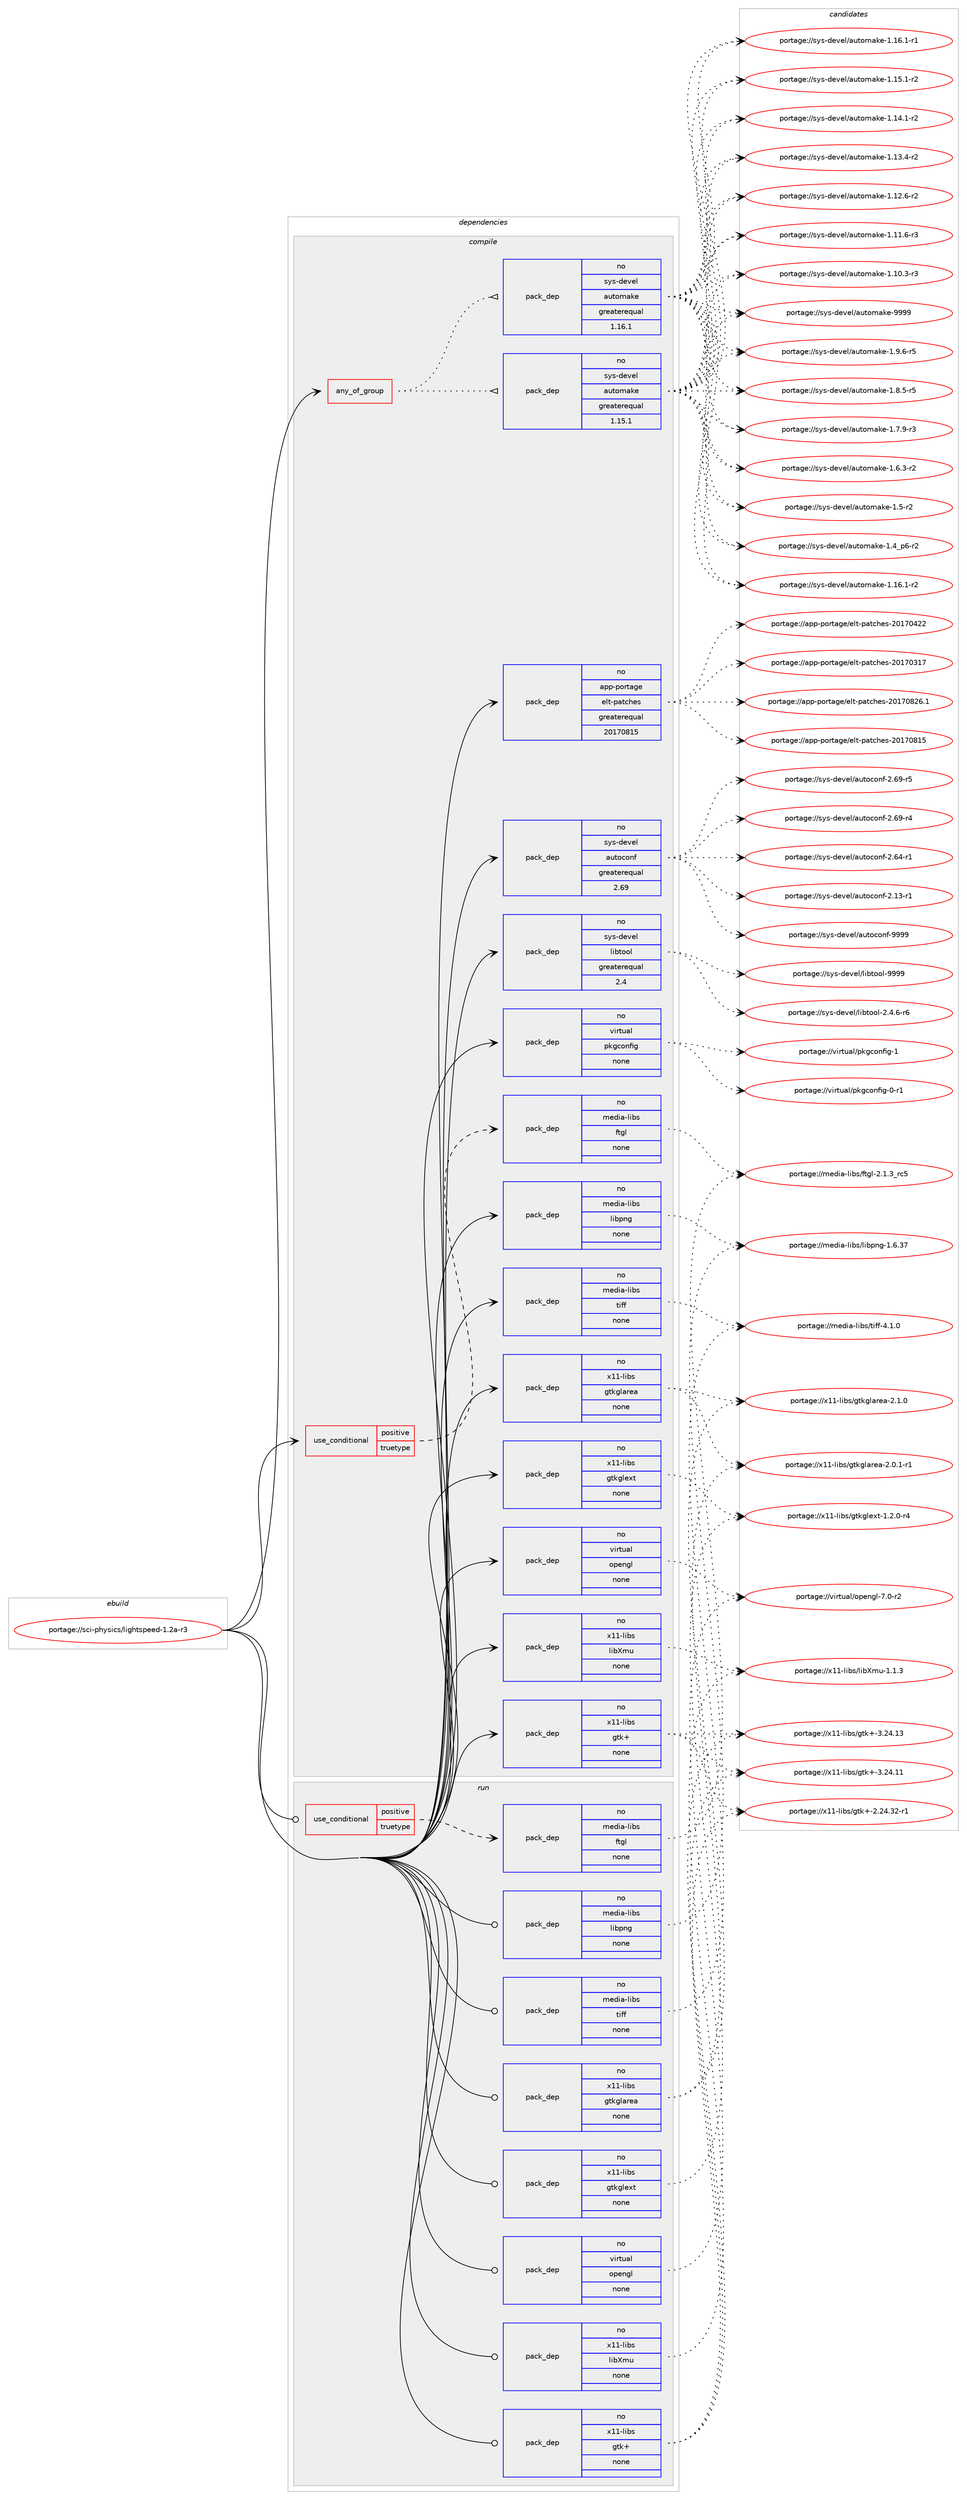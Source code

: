 digraph prolog {

# *************
# Graph options
# *************

newrank=true;
concentrate=true;
compound=true;
graph [rankdir=LR,fontname=Helvetica,fontsize=10,ranksep=1.5];#, ranksep=2.5, nodesep=0.2];
edge  [arrowhead=vee];
node  [fontname=Helvetica,fontsize=10];

# **********
# The ebuild
# **********

subgraph cluster_leftcol {
color=gray;
rank=same;
label=<<i>ebuild</i>>;
id [label="portage://sci-physics/lightspeed-1.2a-r3", color=red, width=4, href="../sci-physics/lightspeed-1.2a-r3.svg"];
}

# ****************
# The dependencies
# ****************

subgraph cluster_midcol {
color=gray;
label=<<i>dependencies</i>>;
subgraph cluster_compile {
fillcolor="#eeeeee";
style=filled;
label=<<i>compile</i>>;
subgraph any1348 {
dependency86675 [label=<<TABLE BORDER="0" CELLBORDER="1" CELLSPACING="0" CELLPADDING="4"><TR><TD CELLPADDING="10">any_of_group</TD></TR></TABLE>>, shape=none, color=red];subgraph pack68563 {
dependency86676 [label=<<TABLE BORDER="0" CELLBORDER="1" CELLSPACING="0" CELLPADDING="4" WIDTH="220"><TR><TD ROWSPAN="6" CELLPADDING="30">pack_dep</TD></TR><TR><TD WIDTH="110">no</TD></TR><TR><TD>sys-devel</TD></TR><TR><TD>automake</TD></TR><TR><TD>greaterequal</TD></TR><TR><TD>1.16.1</TD></TR></TABLE>>, shape=none, color=blue];
}
dependency86675:e -> dependency86676:w [weight=20,style="dotted",arrowhead="oinv"];
subgraph pack68564 {
dependency86677 [label=<<TABLE BORDER="0" CELLBORDER="1" CELLSPACING="0" CELLPADDING="4" WIDTH="220"><TR><TD ROWSPAN="6" CELLPADDING="30">pack_dep</TD></TR><TR><TD WIDTH="110">no</TD></TR><TR><TD>sys-devel</TD></TR><TR><TD>automake</TD></TR><TR><TD>greaterequal</TD></TR><TR><TD>1.15.1</TD></TR></TABLE>>, shape=none, color=blue];
}
dependency86675:e -> dependency86677:w [weight=20,style="dotted",arrowhead="oinv"];
}
id:e -> dependency86675:w [weight=20,style="solid",arrowhead="vee"];
subgraph cond16677 {
dependency86678 [label=<<TABLE BORDER="0" CELLBORDER="1" CELLSPACING="0" CELLPADDING="4"><TR><TD ROWSPAN="3" CELLPADDING="10">use_conditional</TD></TR><TR><TD>positive</TD></TR><TR><TD>truetype</TD></TR></TABLE>>, shape=none, color=red];
subgraph pack68565 {
dependency86679 [label=<<TABLE BORDER="0" CELLBORDER="1" CELLSPACING="0" CELLPADDING="4" WIDTH="220"><TR><TD ROWSPAN="6" CELLPADDING="30">pack_dep</TD></TR><TR><TD WIDTH="110">no</TD></TR><TR><TD>media-libs</TD></TR><TR><TD>ftgl</TD></TR><TR><TD>none</TD></TR><TR><TD></TD></TR></TABLE>>, shape=none, color=blue];
}
dependency86678:e -> dependency86679:w [weight=20,style="dashed",arrowhead="vee"];
}
id:e -> dependency86678:w [weight=20,style="solid",arrowhead="vee"];
subgraph pack68566 {
dependency86680 [label=<<TABLE BORDER="0" CELLBORDER="1" CELLSPACING="0" CELLPADDING="4" WIDTH="220"><TR><TD ROWSPAN="6" CELLPADDING="30">pack_dep</TD></TR><TR><TD WIDTH="110">no</TD></TR><TR><TD>app-portage</TD></TR><TR><TD>elt-patches</TD></TR><TR><TD>greaterequal</TD></TR><TR><TD>20170815</TD></TR></TABLE>>, shape=none, color=blue];
}
id:e -> dependency86680:w [weight=20,style="solid",arrowhead="vee"];
subgraph pack68567 {
dependency86681 [label=<<TABLE BORDER="0" CELLBORDER="1" CELLSPACING="0" CELLPADDING="4" WIDTH="220"><TR><TD ROWSPAN="6" CELLPADDING="30">pack_dep</TD></TR><TR><TD WIDTH="110">no</TD></TR><TR><TD>media-libs</TD></TR><TR><TD>libpng</TD></TR><TR><TD>none</TD></TR><TR><TD></TD></TR></TABLE>>, shape=none, color=blue];
}
id:e -> dependency86681:w [weight=20,style="solid",arrowhead="vee"];
subgraph pack68568 {
dependency86682 [label=<<TABLE BORDER="0" CELLBORDER="1" CELLSPACING="0" CELLPADDING="4" WIDTH="220"><TR><TD ROWSPAN="6" CELLPADDING="30">pack_dep</TD></TR><TR><TD WIDTH="110">no</TD></TR><TR><TD>media-libs</TD></TR><TR><TD>tiff</TD></TR><TR><TD>none</TD></TR><TR><TD></TD></TR></TABLE>>, shape=none, color=blue];
}
id:e -> dependency86682:w [weight=20,style="solid",arrowhead="vee"];
subgraph pack68569 {
dependency86683 [label=<<TABLE BORDER="0" CELLBORDER="1" CELLSPACING="0" CELLPADDING="4" WIDTH="220"><TR><TD ROWSPAN="6" CELLPADDING="30">pack_dep</TD></TR><TR><TD WIDTH="110">no</TD></TR><TR><TD>sys-devel</TD></TR><TR><TD>autoconf</TD></TR><TR><TD>greaterequal</TD></TR><TR><TD>2.69</TD></TR></TABLE>>, shape=none, color=blue];
}
id:e -> dependency86683:w [weight=20,style="solid",arrowhead="vee"];
subgraph pack68570 {
dependency86684 [label=<<TABLE BORDER="0" CELLBORDER="1" CELLSPACING="0" CELLPADDING="4" WIDTH="220"><TR><TD ROWSPAN="6" CELLPADDING="30">pack_dep</TD></TR><TR><TD WIDTH="110">no</TD></TR><TR><TD>sys-devel</TD></TR><TR><TD>libtool</TD></TR><TR><TD>greaterequal</TD></TR><TR><TD>2.4</TD></TR></TABLE>>, shape=none, color=blue];
}
id:e -> dependency86684:w [weight=20,style="solid",arrowhead="vee"];
subgraph pack68571 {
dependency86685 [label=<<TABLE BORDER="0" CELLBORDER="1" CELLSPACING="0" CELLPADDING="4" WIDTH="220"><TR><TD ROWSPAN="6" CELLPADDING="30">pack_dep</TD></TR><TR><TD WIDTH="110">no</TD></TR><TR><TD>virtual</TD></TR><TR><TD>opengl</TD></TR><TR><TD>none</TD></TR><TR><TD></TD></TR></TABLE>>, shape=none, color=blue];
}
id:e -> dependency86685:w [weight=20,style="solid",arrowhead="vee"];
subgraph pack68572 {
dependency86686 [label=<<TABLE BORDER="0" CELLBORDER="1" CELLSPACING="0" CELLPADDING="4" WIDTH="220"><TR><TD ROWSPAN="6" CELLPADDING="30">pack_dep</TD></TR><TR><TD WIDTH="110">no</TD></TR><TR><TD>virtual</TD></TR><TR><TD>pkgconfig</TD></TR><TR><TD>none</TD></TR><TR><TD></TD></TR></TABLE>>, shape=none, color=blue];
}
id:e -> dependency86686:w [weight=20,style="solid",arrowhead="vee"];
subgraph pack68573 {
dependency86687 [label=<<TABLE BORDER="0" CELLBORDER="1" CELLSPACING="0" CELLPADDING="4" WIDTH="220"><TR><TD ROWSPAN="6" CELLPADDING="30">pack_dep</TD></TR><TR><TD WIDTH="110">no</TD></TR><TR><TD>x11-libs</TD></TR><TR><TD>gtk+</TD></TR><TR><TD>none</TD></TR><TR><TD></TD></TR></TABLE>>, shape=none, color=blue];
}
id:e -> dependency86687:w [weight=20,style="solid",arrowhead="vee"];
subgraph pack68574 {
dependency86688 [label=<<TABLE BORDER="0" CELLBORDER="1" CELLSPACING="0" CELLPADDING="4" WIDTH="220"><TR><TD ROWSPAN="6" CELLPADDING="30">pack_dep</TD></TR><TR><TD WIDTH="110">no</TD></TR><TR><TD>x11-libs</TD></TR><TR><TD>gtkglarea</TD></TR><TR><TD>none</TD></TR><TR><TD></TD></TR></TABLE>>, shape=none, color=blue];
}
id:e -> dependency86688:w [weight=20,style="solid",arrowhead="vee"];
subgraph pack68575 {
dependency86689 [label=<<TABLE BORDER="0" CELLBORDER="1" CELLSPACING="0" CELLPADDING="4" WIDTH="220"><TR><TD ROWSPAN="6" CELLPADDING="30">pack_dep</TD></TR><TR><TD WIDTH="110">no</TD></TR><TR><TD>x11-libs</TD></TR><TR><TD>gtkglext</TD></TR><TR><TD>none</TD></TR><TR><TD></TD></TR></TABLE>>, shape=none, color=blue];
}
id:e -> dependency86689:w [weight=20,style="solid",arrowhead="vee"];
subgraph pack68576 {
dependency86690 [label=<<TABLE BORDER="0" CELLBORDER="1" CELLSPACING="0" CELLPADDING="4" WIDTH="220"><TR><TD ROWSPAN="6" CELLPADDING="30">pack_dep</TD></TR><TR><TD WIDTH="110">no</TD></TR><TR><TD>x11-libs</TD></TR><TR><TD>libXmu</TD></TR><TR><TD>none</TD></TR><TR><TD></TD></TR></TABLE>>, shape=none, color=blue];
}
id:e -> dependency86690:w [weight=20,style="solid",arrowhead="vee"];
}
subgraph cluster_compileandrun {
fillcolor="#eeeeee";
style=filled;
label=<<i>compile and run</i>>;
}
subgraph cluster_run {
fillcolor="#eeeeee";
style=filled;
label=<<i>run</i>>;
subgraph cond16678 {
dependency86691 [label=<<TABLE BORDER="0" CELLBORDER="1" CELLSPACING="0" CELLPADDING="4"><TR><TD ROWSPAN="3" CELLPADDING="10">use_conditional</TD></TR><TR><TD>positive</TD></TR><TR><TD>truetype</TD></TR></TABLE>>, shape=none, color=red];
subgraph pack68577 {
dependency86692 [label=<<TABLE BORDER="0" CELLBORDER="1" CELLSPACING="0" CELLPADDING="4" WIDTH="220"><TR><TD ROWSPAN="6" CELLPADDING="30">pack_dep</TD></TR><TR><TD WIDTH="110">no</TD></TR><TR><TD>media-libs</TD></TR><TR><TD>ftgl</TD></TR><TR><TD>none</TD></TR><TR><TD></TD></TR></TABLE>>, shape=none, color=blue];
}
dependency86691:e -> dependency86692:w [weight=20,style="dashed",arrowhead="vee"];
}
id:e -> dependency86691:w [weight=20,style="solid",arrowhead="odot"];
subgraph pack68578 {
dependency86693 [label=<<TABLE BORDER="0" CELLBORDER="1" CELLSPACING="0" CELLPADDING="4" WIDTH="220"><TR><TD ROWSPAN="6" CELLPADDING="30">pack_dep</TD></TR><TR><TD WIDTH="110">no</TD></TR><TR><TD>media-libs</TD></TR><TR><TD>libpng</TD></TR><TR><TD>none</TD></TR><TR><TD></TD></TR></TABLE>>, shape=none, color=blue];
}
id:e -> dependency86693:w [weight=20,style="solid",arrowhead="odot"];
subgraph pack68579 {
dependency86694 [label=<<TABLE BORDER="0" CELLBORDER="1" CELLSPACING="0" CELLPADDING="4" WIDTH="220"><TR><TD ROWSPAN="6" CELLPADDING="30">pack_dep</TD></TR><TR><TD WIDTH="110">no</TD></TR><TR><TD>media-libs</TD></TR><TR><TD>tiff</TD></TR><TR><TD>none</TD></TR><TR><TD></TD></TR></TABLE>>, shape=none, color=blue];
}
id:e -> dependency86694:w [weight=20,style="solid",arrowhead="odot"];
subgraph pack68580 {
dependency86695 [label=<<TABLE BORDER="0" CELLBORDER="1" CELLSPACING="0" CELLPADDING="4" WIDTH="220"><TR><TD ROWSPAN="6" CELLPADDING="30">pack_dep</TD></TR><TR><TD WIDTH="110">no</TD></TR><TR><TD>virtual</TD></TR><TR><TD>opengl</TD></TR><TR><TD>none</TD></TR><TR><TD></TD></TR></TABLE>>, shape=none, color=blue];
}
id:e -> dependency86695:w [weight=20,style="solid",arrowhead="odot"];
subgraph pack68581 {
dependency86696 [label=<<TABLE BORDER="0" CELLBORDER="1" CELLSPACING="0" CELLPADDING="4" WIDTH="220"><TR><TD ROWSPAN="6" CELLPADDING="30">pack_dep</TD></TR><TR><TD WIDTH="110">no</TD></TR><TR><TD>x11-libs</TD></TR><TR><TD>gtk+</TD></TR><TR><TD>none</TD></TR><TR><TD></TD></TR></TABLE>>, shape=none, color=blue];
}
id:e -> dependency86696:w [weight=20,style="solid",arrowhead="odot"];
subgraph pack68582 {
dependency86697 [label=<<TABLE BORDER="0" CELLBORDER="1" CELLSPACING="0" CELLPADDING="4" WIDTH="220"><TR><TD ROWSPAN="6" CELLPADDING="30">pack_dep</TD></TR><TR><TD WIDTH="110">no</TD></TR><TR><TD>x11-libs</TD></TR><TR><TD>gtkglarea</TD></TR><TR><TD>none</TD></TR><TR><TD></TD></TR></TABLE>>, shape=none, color=blue];
}
id:e -> dependency86697:w [weight=20,style="solid",arrowhead="odot"];
subgraph pack68583 {
dependency86698 [label=<<TABLE BORDER="0" CELLBORDER="1" CELLSPACING="0" CELLPADDING="4" WIDTH="220"><TR><TD ROWSPAN="6" CELLPADDING="30">pack_dep</TD></TR><TR><TD WIDTH="110">no</TD></TR><TR><TD>x11-libs</TD></TR><TR><TD>gtkglext</TD></TR><TR><TD>none</TD></TR><TR><TD></TD></TR></TABLE>>, shape=none, color=blue];
}
id:e -> dependency86698:w [weight=20,style="solid",arrowhead="odot"];
subgraph pack68584 {
dependency86699 [label=<<TABLE BORDER="0" CELLBORDER="1" CELLSPACING="0" CELLPADDING="4" WIDTH="220"><TR><TD ROWSPAN="6" CELLPADDING="30">pack_dep</TD></TR><TR><TD WIDTH="110">no</TD></TR><TR><TD>x11-libs</TD></TR><TR><TD>libXmu</TD></TR><TR><TD>none</TD></TR><TR><TD></TD></TR></TABLE>>, shape=none, color=blue];
}
id:e -> dependency86699:w [weight=20,style="solid",arrowhead="odot"];
}
}

# **************
# The candidates
# **************

subgraph cluster_choices {
rank=same;
color=gray;
label=<<i>candidates</i>>;

subgraph choice68563 {
color=black;
nodesep=1;
choice115121115451001011181011084797117116111109971071014557575757 [label="portage://sys-devel/automake-9999", color=red, width=4,href="../sys-devel/automake-9999.svg"];
choice115121115451001011181011084797117116111109971071014549465746544511453 [label="portage://sys-devel/automake-1.9.6-r5", color=red, width=4,href="../sys-devel/automake-1.9.6-r5.svg"];
choice115121115451001011181011084797117116111109971071014549465646534511453 [label="portage://sys-devel/automake-1.8.5-r5", color=red, width=4,href="../sys-devel/automake-1.8.5-r5.svg"];
choice115121115451001011181011084797117116111109971071014549465546574511451 [label="portage://sys-devel/automake-1.7.9-r3", color=red, width=4,href="../sys-devel/automake-1.7.9-r3.svg"];
choice115121115451001011181011084797117116111109971071014549465446514511450 [label="portage://sys-devel/automake-1.6.3-r2", color=red, width=4,href="../sys-devel/automake-1.6.3-r2.svg"];
choice11512111545100101118101108479711711611110997107101454946534511450 [label="portage://sys-devel/automake-1.5-r2", color=red, width=4,href="../sys-devel/automake-1.5-r2.svg"];
choice115121115451001011181011084797117116111109971071014549465295112544511450 [label="portage://sys-devel/automake-1.4_p6-r2", color=red, width=4,href="../sys-devel/automake-1.4_p6-r2.svg"];
choice11512111545100101118101108479711711611110997107101454946495446494511450 [label="portage://sys-devel/automake-1.16.1-r2", color=red, width=4,href="../sys-devel/automake-1.16.1-r2.svg"];
choice11512111545100101118101108479711711611110997107101454946495446494511449 [label="portage://sys-devel/automake-1.16.1-r1", color=red, width=4,href="../sys-devel/automake-1.16.1-r1.svg"];
choice11512111545100101118101108479711711611110997107101454946495346494511450 [label="portage://sys-devel/automake-1.15.1-r2", color=red, width=4,href="../sys-devel/automake-1.15.1-r2.svg"];
choice11512111545100101118101108479711711611110997107101454946495246494511450 [label="portage://sys-devel/automake-1.14.1-r2", color=red, width=4,href="../sys-devel/automake-1.14.1-r2.svg"];
choice11512111545100101118101108479711711611110997107101454946495146524511450 [label="portage://sys-devel/automake-1.13.4-r2", color=red, width=4,href="../sys-devel/automake-1.13.4-r2.svg"];
choice11512111545100101118101108479711711611110997107101454946495046544511450 [label="portage://sys-devel/automake-1.12.6-r2", color=red, width=4,href="../sys-devel/automake-1.12.6-r2.svg"];
choice11512111545100101118101108479711711611110997107101454946494946544511451 [label="portage://sys-devel/automake-1.11.6-r3", color=red, width=4,href="../sys-devel/automake-1.11.6-r3.svg"];
choice11512111545100101118101108479711711611110997107101454946494846514511451 [label="portage://sys-devel/automake-1.10.3-r3", color=red, width=4,href="../sys-devel/automake-1.10.3-r3.svg"];
dependency86676:e -> choice115121115451001011181011084797117116111109971071014557575757:w [style=dotted,weight="100"];
dependency86676:e -> choice115121115451001011181011084797117116111109971071014549465746544511453:w [style=dotted,weight="100"];
dependency86676:e -> choice115121115451001011181011084797117116111109971071014549465646534511453:w [style=dotted,weight="100"];
dependency86676:e -> choice115121115451001011181011084797117116111109971071014549465546574511451:w [style=dotted,weight="100"];
dependency86676:e -> choice115121115451001011181011084797117116111109971071014549465446514511450:w [style=dotted,weight="100"];
dependency86676:e -> choice11512111545100101118101108479711711611110997107101454946534511450:w [style=dotted,weight="100"];
dependency86676:e -> choice115121115451001011181011084797117116111109971071014549465295112544511450:w [style=dotted,weight="100"];
dependency86676:e -> choice11512111545100101118101108479711711611110997107101454946495446494511450:w [style=dotted,weight="100"];
dependency86676:e -> choice11512111545100101118101108479711711611110997107101454946495446494511449:w [style=dotted,weight="100"];
dependency86676:e -> choice11512111545100101118101108479711711611110997107101454946495346494511450:w [style=dotted,weight="100"];
dependency86676:e -> choice11512111545100101118101108479711711611110997107101454946495246494511450:w [style=dotted,weight="100"];
dependency86676:e -> choice11512111545100101118101108479711711611110997107101454946495146524511450:w [style=dotted,weight="100"];
dependency86676:e -> choice11512111545100101118101108479711711611110997107101454946495046544511450:w [style=dotted,weight="100"];
dependency86676:e -> choice11512111545100101118101108479711711611110997107101454946494946544511451:w [style=dotted,weight="100"];
dependency86676:e -> choice11512111545100101118101108479711711611110997107101454946494846514511451:w [style=dotted,weight="100"];
}
subgraph choice68564 {
color=black;
nodesep=1;
choice115121115451001011181011084797117116111109971071014557575757 [label="portage://sys-devel/automake-9999", color=red, width=4,href="../sys-devel/automake-9999.svg"];
choice115121115451001011181011084797117116111109971071014549465746544511453 [label="portage://sys-devel/automake-1.9.6-r5", color=red, width=4,href="../sys-devel/automake-1.9.6-r5.svg"];
choice115121115451001011181011084797117116111109971071014549465646534511453 [label="portage://sys-devel/automake-1.8.5-r5", color=red, width=4,href="../sys-devel/automake-1.8.5-r5.svg"];
choice115121115451001011181011084797117116111109971071014549465546574511451 [label="portage://sys-devel/automake-1.7.9-r3", color=red, width=4,href="../sys-devel/automake-1.7.9-r3.svg"];
choice115121115451001011181011084797117116111109971071014549465446514511450 [label="portage://sys-devel/automake-1.6.3-r2", color=red, width=4,href="../sys-devel/automake-1.6.3-r2.svg"];
choice11512111545100101118101108479711711611110997107101454946534511450 [label="portage://sys-devel/automake-1.5-r2", color=red, width=4,href="../sys-devel/automake-1.5-r2.svg"];
choice115121115451001011181011084797117116111109971071014549465295112544511450 [label="portage://sys-devel/automake-1.4_p6-r2", color=red, width=4,href="../sys-devel/automake-1.4_p6-r2.svg"];
choice11512111545100101118101108479711711611110997107101454946495446494511450 [label="portage://sys-devel/automake-1.16.1-r2", color=red, width=4,href="../sys-devel/automake-1.16.1-r2.svg"];
choice11512111545100101118101108479711711611110997107101454946495446494511449 [label="portage://sys-devel/automake-1.16.1-r1", color=red, width=4,href="../sys-devel/automake-1.16.1-r1.svg"];
choice11512111545100101118101108479711711611110997107101454946495346494511450 [label="portage://sys-devel/automake-1.15.1-r2", color=red, width=4,href="../sys-devel/automake-1.15.1-r2.svg"];
choice11512111545100101118101108479711711611110997107101454946495246494511450 [label="portage://sys-devel/automake-1.14.1-r2", color=red, width=4,href="../sys-devel/automake-1.14.1-r2.svg"];
choice11512111545100101118101108479711711611110997107101454946495146524511450 [label="portage://sys-devel/automake-1.13.4-r2", color=red, width=4,href="../sys-devel/automake-1.13.4-r2.svg"];
choice11512111545100101118101108479711711611110997107101454946495046544511450 [label="portage://sys-devel/automake-1.12.6-r2", color=red, width=4,href="../sys-devel/automake-1.12.6-r2.svg"];
choice11512111545100101118101108479711711611110997107101454946494946544511451 [label="portage://sys-devel/automake-1.11.6-r3", color=red, width=4,href="../sys-devel/automake-1.11.6-r3.svg"];
choice11512111545100101118101108479711711611110997107101454946494846514511451 [label="portage://sys-devel/automake-1.10.3-r3", color=red, width=4,href="../sys-devel/automake-1.10.3-r3.svg"];
dependency86677:e -> choice115121115451001011181011084797117116111109971071014557575757:w [style=dotted,weight="100"];
dependency86677:e -> choice115121115451001011181011084797117116111109971071014549465746544511453:w [style=dotted,weight="100"];
dependency86677:e -> choice115121115451001011181011084797117116111109971071014549465646534511453:w [style=dotted,weight="100"];
dependency86677:e -> choice115121115451001011181011084797117116111109971071014549465546574511451:w [style=dotted,weight="100"];
dependency86677:e -> choice115121115451001011181011084797117116111109971071014549465446514511450:w [style=dotted,weight="100"];
dependency86677:e -> choice11512111545100101118101108479711711611110997107101454946534511450:w [style=dotted,weight="100"];
dependency86677:e -> choice115121115451001011181011084797117116111109971071014549465295112544511450:w [style=dotted,weight="100"];
dependency86677:e -> choice11512111545100101118101108479711711611110997107101454946495446494511450:w [style=dotted,weight="100"];
dependency86677:e -> choice11512111545100101118101108479711711611110997107101454946495446494511449:w [style=dotted,weight="100"];
dependency86677:e -> choice11512111545100101118101108479711711611110997107101454946495346494511450:w [style=dotted,weight="100"];
dependency86677:e -> choice11512111545100101118101108479711711611110997107101454946495246494511450:w [style=dotted,weight="100"];
dependency86677:e -> choice11512111545100101118101108479711711611110997107101454946495146524511450:w [style=dotted,weight="100"];
dependency86677:e -> choice11512111545100101118101108479711711611110997107101454946495046544511450:w [style=dotted,weight="100"];
dependency86677:e -> choice11512111545100101118101108479711711611110997107101454946494946544511451:w [style=dotted,weight="100"];
dependency86677:e -> choice11512111545100101118101108479711711611110997107101454946494846514511451:w [style=dotted,weight="100"];
}
subgraph choice68565 {
color=black;
nodesep=1;
choice10910110010597451081059811547102116103108455046494651951149953 [label="portage://media-libs/ftgl-2.1.3_rc5", color=red, width=4,href="../media-libs/ftgl-2.1.3_rc5.svg"];
dependency86679:e -> choice10910110010597451081059811547102116103108455046494651951149953:w [style=dotted,weight="100"];
}
subgraph choice68566 {
color=black;
nodesep=1;
choice971121124511211111411697103101471011081164511297116991041011154550484955485650544649 [label="portage://app-portage/elt-patches-20170826.1", color=red, width=4,href="../app-portage/elt-patches-20170826.1.svg"];
choice97112112451121111141169710310147101108116451129711699104101115455048495548564953 [label="portage://app-portage/elt-patches-20170815", color=red, width=4,href="../app-portage/elt-patches-20170815.svg"];
choice97112112451121111141169710310147101108116451129711699104101115455048495548525050 [label="portage://app-portage/elt-patches-20170422", color=red, width=4,href="../app-portage/elt-patches-20170422.svg"];
choice97112112451121111141169710310147101108116451129711699104101115455048495548514955 [label="portage://app-portage/elt-patches-20170317", color=red, width=4,href="../app-portage/elt-patches-20170317.svg"];
dependency86680:e -> choice971121124511211111411697103101471011081164511297116991041011154550484955485650544649:w [style=dotted,weight="100"];
dependency86680:e -> choice97112112451121111141169710310147101108116451129711699104101115455048495548564953:w [style=dotted,weight="100"];
dependency86680:e -> choice97112112451121111141169710310147101108116451129711699104101115455048495548525050:w [style=dotted,weight="100"];
dependency86680:e -> choice97112112451121111141169710310147101108116451129711699104101115455048495548514955:w [style=dotted,weight="100"];
}
subgraph choice68567 {
color=black;
nodesep=1;
choice109101100105974510810598115471081059811211010345494654465155 [label="portage://media-libs/libpng-1.6.37", color=red, width=4,href="../media-libs/libpng-1.6.37.svg"];
dependency86681:e -> choice109101100105974510810598115471081059811211010345494654465155:w [style=dotted,weight="100"];
}
subgraph choice68568 {
color=black;
nodesep=1;
choice10910110010597451081059811547116105102102455246494648 [label="portage://media-libs/tiff-4.1.0", color=red, width=4,href="../media-libs/tiff-4.1.0.svg"];
dependency86682:e -> choice10910110010597451081059811547116105102102455246494648:w [style=dotted,weight="100"];
}
subgraph choice68569 {
color=black;
nodesep=1;
choice115121115451001011181011084797117116111991111101024557575757 [label="portage://sys-devel/autoconf-9999", color=red, width=4,href="../sys-devel/autoconf-9999.svg"];
choice1151211154510010111810110847971171161119911111010245504654574511453 [label="portage://sys-devel/autoconf-2.69-r5", color=red, width=4,href="../sys-devel/autoconf-2.69-r5.svg"];
choice1151211154510010111810110847971171161119911111010245504654574511452 [label="portage://sys-devel/autoconf-2.69-r4", color=red, width=4,href="../sys-devel/autoconf-2.69-r4.svg"];
choice1151211154510010111810110847971171161119911111010245504654524511449 [label="portage://sys-devel/autoconf-2.64-r1", color=red, width=4,href="../sys-devel/autoconf-2.64-r1.svg"];
choice1151211154510010111810110847971171161119911111010245504649514511449 [label="portage://sys-devel/autoconf-2.13-r1", color=red, width=4,href="../sys-devel/autoconf-2.13-r1.svg"];
dependency86683:e -> choice115121115451001011181011084797117116111991111101024557575757:w [style=dotted,weight="100"];
dependency86683:e -> choice1151211154510010111810110847971171161119911111010245504654574511453:w [style=dotted,weight="100"];
dependency86683:e -> choice1151211154510010111810110847971171161119911111010245504654574511452:w [style=dotted,weight="100"];
dependency86683:e -> choice1151211154510010111810110847971171161119911111010245504654524511449:w [style=dotted,weight="100"];
dependency86683:e -> choice1151211154510010111810110847971171161119911111010245504649514511449:w [style=dotted,weight="100"];
}
subgraph choice68570 {
color=black;
nodesep=1;
choice1151211154510010111810110847108105981161111111084557575757 [label="portage://sys-devel/libtool-9999", color=red, width=4,href="../sys-devel/libtool-9999.svg"];
choice1151211154510010111810110847108105981161111111084550465246544511454 [label="portage://sys-devel/libtool-2.4.6-r6", color=red, width=4,href="../sys-devel/libtool-2.4.6-r6.svg"];
dependency86684:e -> choice1151211154510010111810110847108105981161111111084557575757:w [style=dotted,weight="100"];
dependency86684:e -> choice1151211154510010111810110847108105981161111111084550465246544511454:w [style=dotted,weight="100"];
}
subgraph choice68571 {
color=black;
nodesep=1;
choice1181051141161179710847111112101110103108455546484511450 [label="portage://virtual/opengl-7.0-r2", color=red, width=4,href="../virtual/opengl-7.0-r2.svg"];
dependency86685:e -> choice1181051141161179710847111112101110103108455546484511450:w [style=dotted,weight="100"];
}
subgraph choice68572 {
color=black;
nodesep=1;
choice1181051141161179710847112107103991111101021051034549 [label="portage://virtual/pkgconfig-1", color=red, width=4,href="../virtual/pkgconfig-1.svg"];
choice11810511411611797108471121071039911111010210510345484511449 [label="portage://virtual/pkgconfig-0-r1", color=red, width=4,href="../virtual/pkgconfig-0-r1.svg"];
dependency86686:e -> choice1181051141161179710847112107103991111101021051034549:w [style=dotted,weight="100"];
dependency86686:e -> choice11810511411611797108471121071039911111010210510345484511449:w [style=dotted,weight="100"];
}
subgraph choice68573 {
color=black;
nodesep=1;
choice1204949451081059811547103116107434551465052464951 [label="portage://x11-libs/gtk+-3.24.13", color=red, width=4,href="../x11-libs/gtk+-3.24.13.svg"];
choice1204949451081059811547103116107434551465052464949 [label="portage://x11-libs/gtk+-3.24.11", color=red, width=4,href="../x11-libs/gtk+-3.24.11.svg"];
choice12049494510810598115471031161074345504650524651504511449 [label="portage://x11-libs/gtk+-2.24.32-r1", color=red, width=4,href="../x11-libs/gtk+-2.24.32-r1.svg"];
dependency86687:e -> choice1204949451081059811547103116107434551465052464951:w [style=dotted,weight="100"];
dependency86687:e -> choice1204949451081059811547103116107434551465052464949:w [style=dotted,weight="100"];
dependency86687:e -> choice12049494510810598115471031161074345504650524651504511449:w [style=dotted,weight="100"];
}
subgraph choice68574 {
color=black;
nodesep=1;
choice12049494510810598115471031161071031089711410197455046494648 [label="portage://x11-libs/gtkglarea-2.1.0", color=red, width=4,href="../x11-libs/gtkglarea-2.1.0.svg"];
choice120494945108105981154710311610710310897114101974550464846494511449 [label="portage://x11-libs/gtkglarea-2.0.1-r1", color=red, width=4,href="../x11-libs/gtkglarea-2.0.1-r1.svg"];
dependency86688:e -> choice12049494510810598115471031161071031089711410197455046494648:w [style=dotted,weight="100"];
dependency86688:e -> choice120494945108105981154710311610710310897114101974550464846494511449:w [style=dotted,weight="100"];
}
subgraph choice68575 {
color=black;
nodesep=1;
choice12049494510810598115471031161071031081011201164549465046484511452 [label="portage://x11-libs/gtkglext-1.2.0-r4", color=red, width=4,href="../x11-libs/gtkglext-1.2.0-r4.svg"];
dependency86689:e -> choice12049494510810598115471031161071031081011201164549465046484511452:w [style=dotted,weight="100"];
}
subgraph choice68576 {
color=black;
nodesep=1;
choice12049494510810598115471081059888109117454946494651 [label="portage://x11-libs/libXmu-1.1.3", color=red, width=4,href="../x11-libs/libXmu-1.1.3.svg"];
dependency86690:e -> choice12049494510810598115471081059888109117454946494651:w [style=dotted,weight="100"];
}
subgraph choice68577 {
color=black;
nodesep=1;
choice10910110010597451081059811547102116103108455046494651951149953 [label="portage://media-libs/ftgl-2.1.3_rc5", color=red, width=4,href="../media-libs/ftgl-2.1.3_rc5.svg"];
dependency86692:e -> choice10910110010597451081059811547102116103108455046494651951149953:w [style=dotted,weight="100"];
}
subgraph choice68578 {
color=black;
nodesep=1;
choice109101100105974510810598115471081059811211010345494654465155 [label="portage://media-libs/libpng-1.6.37", color=red, width=4,href="../media-libs/libpng-1.6.37.svg"];
dependency86693:e -> choice109101100105974510810598115471081059811211010345494654465155:w [style=dotted,weight="100"];
}
subgraph choice68579 {
color=black;
nodesep=1;
choice10910110010597451081059811547116105102102455246494648 [label="portage://media-libs/tiff-4.1.0", color=red, width=4,href="../media-libs/tiff-4.1.0.svg"];
dependency86694:e -> choice10910110010597451081059811547116105102102455246494648:w [style=dotted,weight="100"];
}
subgraph choice68580 {
color=black;
nodesep=1;
choice1181051141161179710847111112101110103108455546484511450 [label="portage://virtual/opengl-7.0-r2", color=red, width=4,href="../virtual/opengl-7.0-r2.svg"];
dependency86695:e -> choice1181051141161179710847111112101110103108455546484511450:w [style=dotted,weight="100"];
}
subgraph choice68581 {
color=black;
nodesep=1;
choice1204949451081059811547103116107434551465052464951 [label="portage://x11-libs/gtk+-3.24.13", color=red, width=4,href="../x11-libs/gtk+-3.24.13.svg"];
choice1204949451081059811547103116107434551465052464949 [label="portage://x11-libs/gtk+-3.24.11", color=red, width=4,href="../x11-libs/gtk+-3.24.11.svg"];
choice12049494510810598115471031161074345504650524651504511449 [label="portage://x11-libs/gtk+-2.24.32-r1", color=red, width=4,href="../x11-libs/gtk+-2.24.32-r1.svg"];
dependency86696:e -> choice1204949451081059811547103116107434551465052464951:w [style=dotted,weight="100"];
dependency86696:e -> choice1204949451081059811547103116107434551465052464949:w [style=dotted,weight="100"];
dependency86696:e -> choice12049494510810598115471031161074345504650524651504511449:w [style=dotted,weight="100"];
}
subgraph choice68582 {
color=black;
nodesep=1;
choice12049494510810598115471031161071031089711410197455046494648 [label="portage://x11-libs/gtkglarea-2.1.0", color=red, width=4,href="../x11-libs/gtkglarea-2.1.0.svg"];
choice120494945108105981154710311610710310897114101974550464846494511449 [label="portage://x11-libs/gtkglarea-2.0.1-r1", color=red, width=4,href="../x11-libs/gtkglarea-2.0.1-r1.svg"];
dependency86697:e -> choice12049494510810598115471031161071031089711410197455046494648:w [style=dotted,weight="100"];
dependency86697:e -> choice120494945108105981154710311610710310897114101974550464846494511449:w [style=dotted,weight="100"];
}
subgraph choice68583 {
color=black;
nodesep=1;
choice12049494510810598115471031161071031081011201164549465046484511452 [label="portage://x11-libs/gtkglext-1.2.0-r4", color=red, width=4,href="../x11-libs/gtkglext-1.2.0-r4.svg"];
dependency86698:e -> choice12049494510810598115471031161071031081011201164549465046484511452:w [style=dotted,weight="100"];
}
subgraph choice68584 {
color=black;
nodesep=1;
choice12049494510810598115471081059888109117454946494651 [label="portage://x11-libs/libXmu-1.1.3", color=red, width=4,href="../x11-libs/libXmu-1.1.3.svg"];
dependency86699:e -> choice12049494510810598115471081059888109117454946494651:w [style=dotted,weight="100"];
}
}

}

